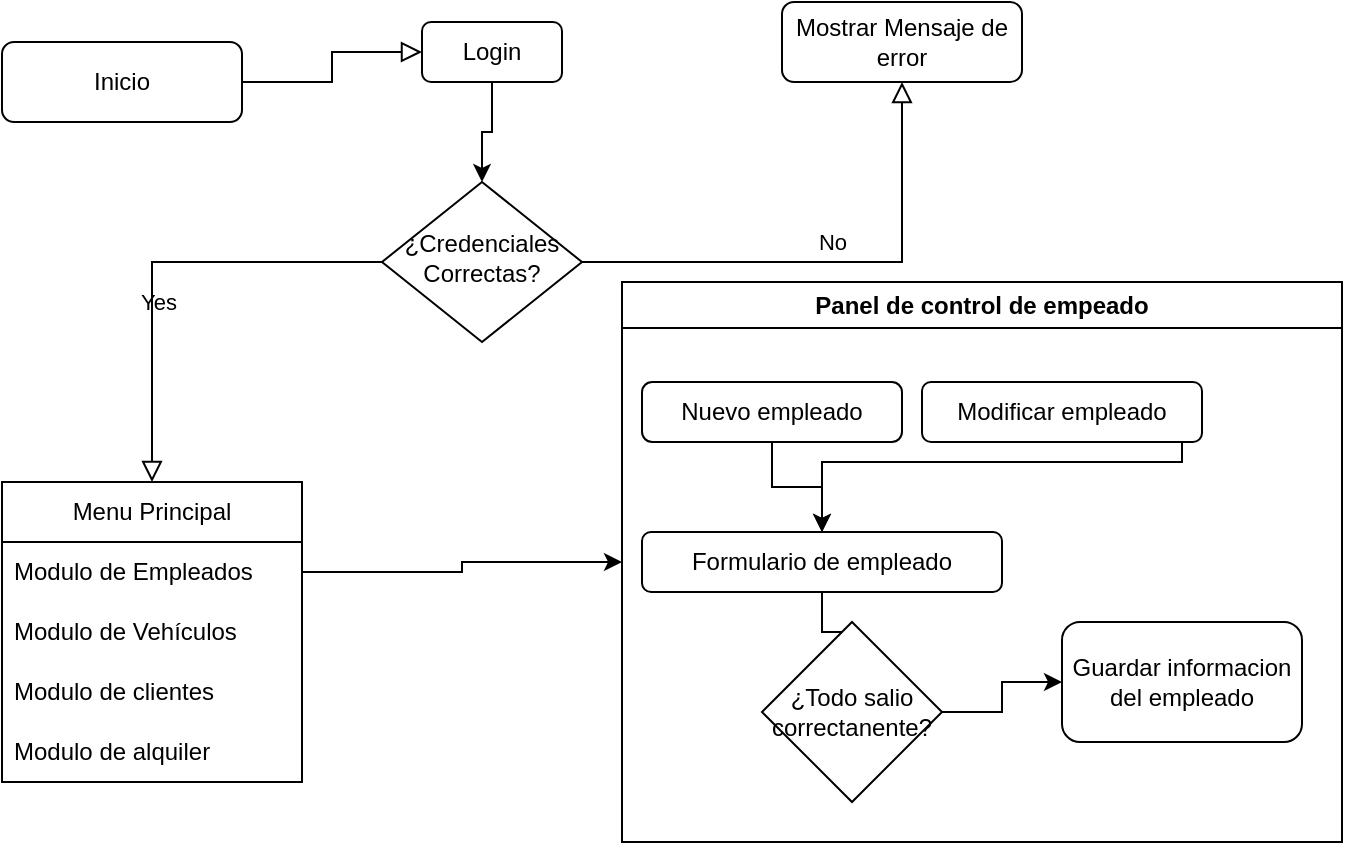 <mxfile version="21.5.0" type="github">
  <diagram id="C5RBs43oDa-KdzZeNtuy" name="Page-1">
    <mxGraphModel dx="839" dy="446" grid="1" gridSize="10" guides="1" tooltips="1" connect="1" arrows="1" fold="1" page="1" pageScale="1" pageWidth="827" pageHeight="1169" math="0" shadow="0">
      <root>
        <mxCell id="WIyWlLk6GJQsqaUBKTNV-0" />
        <mxCell id="WIyWlLk6GJQsqaUBKTNV-1" parent="WIyWlLk6GJQsqaUBKTNV-0" />
        <mxCell id="WIyWlLk6GJQsqaUBKTNV-2" value="" style="rounded=0;html=1;jettySize=auto;orthogonalLoop=1;fontSize=11;endArrow=block;endFill=0;endSize=8;strokeWidth=1;shadow=0;labelBackgroundColor=none;edgeStyle=orthogonalEdgeStyle;entryX=0;entryY=0.5;entryDx=0;entryDy=0;" parent="WIyWlLk6GJQsqaUBKTNV-1" source="WIyWlLk6GJQsqaUBKTNV-3" target="hehVdhgZzdK2gEAwAEWs-0" edge="1">
          <mxGeometry relative="1" as="geometry" />
        </mxCell>
        <mxCell id="WIyWlLk6GJQsqaUBKTNV-3" value="Inicio" style="rounded=1;whiteSpace=wrap;html=1;fontSize=12;glass=0;strokeWidth=1;shadow=0;" parent="WIyWlLk6GJQsqaUBKTNV-1" vertex="1">
          <mxGeometry x="20" y="50" width="120" height="40" as="geometry" />
        </mxCell>
        <mxCell id="WIyWlLk6GJQsqaUBKTNV-4" value="Yes" style="rounded=0;html=1;jettySize=auto;orthogonalLoop=1;fontSize=11;endArrow=block;endFill=0;endSize=8;strokeWidth=1;shadow=0;labelBackgroundColor=none;edgeStyle=orthogonalEdgeStyle;entryX=0.5;entryY=0;entryDx=0;entryDy=0;" parent="WIyWlLk6GJQsqaUBKTNV-1" source="WIyWlLk6GJQsqaUBKTNV-6" target="hehVdhgZzdK2gEAwAEWs-7" edge="1">
          <mxGeometry y="20" relative="1" as="geometry">
            <mxPoint as="offset" />
            <mxPoint x="80" y="240" as="targetPoint" />
          </mxGeometry>
        </mxCell>
        <mxCell id="WIyWlLk6GJQsqaUBKTNV-5" value="No" style="edgeStyle=orthogonalEdgeStyle;rounded=0;html=1;jettySize=auto;orthogonalLoop=1;fontSize=11;endArrow=block;endFill=0;endSize=8;strokeWidth=1;shadow=0;labelBackgroundColor=none;" parent="WIyWlLk6GJQsqaUBKTNV-1" source="WIyWlLk6GJQsqaUBKTNV-6" target="WIyWlLk6GJQsqaUBKTNV-7" edge="1">
          <mxGeometry y="10" relative="1" as="geometry">
            <mxPoint as="offset" />
          </mxGeometry>
        </mxCell>
        <mxCell id="WIyWlLk6GJQsqaUBKTNV-6" value="¿Credenciales Correctas?" style="rhombus;whiteSpace=wrap;html=1;shadow=0;fontFamily=Helvetica;fontSize=12;align=center;strokeWidth=1;spacing=6;spacingTop=-4;" parent="WIyWlLk6GJQsqaUBKTNV-1" vertex="1">
          <mxGeometry x="210" y="120" width="100" height="80" as="geometry" />
        </mxCell>
        <mxCell id="WIyWlLk6GJQsqaUBKTNV-7" value="Mostrar Mensaje de error" style="rounded=1;whiteSpace=wrap;html=1;fontSize=12;glass=0;strokeWidth=1;shadow=0;" parent="WIyWlLk6GJQsqaUBKTNV-1" vertex="1">
          <mxGeometry x="410" y="30" width="120" height="40" as="geometry" />
        </mxCell>
        <mxCell id="hehVdhgZzdK2gEAwAEWs-5" style="edgeStyle=orthogonalEdgeStyle;rounded=0;orthogonalLoop=1;jettySize=auto;html=1;entryX=0.5;entryY=0;entryDx=0;entryDy=0;" edge="1" parent="WIyWlLk6GJQsqaUBKTNV-1" source="hehVdhgZzdK2gEAwAEWs-0" target="WIyWlLk6GJQsqaUBKTNV-6">
          <mxGeometry relative="1" as="geometry" />
        </mxCell>
        <mxCell id="hehVdhgZzdK2gEAwAEWs-0" value="Login" style="rounded=1;whiteSpace=wrap;html=1;" vertex="1" parent="WIyWlLk6GJQsqaUBKTNV-1">
          <mxGeometry x="230" y="40" width="70" height="30" as="geometry" />
        </mxCell>
        <mxCell id="hehVdhgZzdK2gEAwAEWs-7" value="Menu Principal" style="swimlane;fontStyle=0;childLayout=stackLayout;horizontal=1;startSize=30;horizontalStack=0;resizeParent=1;resizeParentMax=0;resizeLast=0;collapsible=1;marginBottom=0;whiteSpace=wrap;html=1;" vertex="1" parent="WIyWlLk6GJQsqaUBKTNV-1">
          <mxGeometry x="20" y="270" width="150" height="150" as="geometry" />
        </mxCell>
        <mxCell id="hehVdhgZzdK2gEAwAEWs-8" value="Modulo de Empleados" style="text;strokeColor=none;fillColor=none;align=left;verticalAlign=middle;spacingLeft=4;spacingRight=4;overflow=hidden;points=[[0,0.5],[1,0.5]];portConstraint=eastwest;rotatable=0;whiteSpace=wrap;html=1;" vertex="1" parent="hehVdhgZzdK2gEAwAEWs-7">
          <mxGeometry y="30" width="150" height="30" as="geometry" />
        </mxCell>
        <mxCell id="hehVdhgZzdK2gEAwAEWs-9" value="Modulo de Vehículos" style="text;strokeColor=none;fillColor=none;align=left;verticalAlign=middle;spacingLeft=4;spacingRight=4;overflow=hidden;points=[[0,0.5],[1,0.5]];portConstraint=eastwest;rotatable=0;whiteSpace=wrap;html=1;" vertex="1" parent="hehVdhgZzdK2gEAwAEWs-7">
          <mxGeometry y="60" width="150" height="30" as="geometry" />
        </mxCell>
        <mxCell id="hehVdhgZzdK2gEAwAEWs-10" value="Modulo de clientes" style="text;strokeColor=none;fillColor=none;align=left;verticalAlign=middle;spacingLeft=4;spacingRight=4;overflow=hidden;points=[[0,0.5],[1,0.5]];portConstraint=eastwest;rotatable=0;whiteSpace=wrap;html=1;" vertex="1" parent="hehVdhgZzdK2gEAwAEWs-7">
          <mxGeometry y="90" width="150" height="30" as="geometry" />
        </mxCell>
        <mxCell id="hehVdhgZzdK2gEAwAEWs-11" value="Modulo de alquiler" style="text;strokeColor=none;fillColor=none;align=left;verticalAlign=middle;spacingLeft=4;spacingRight=4;overflow=hidden;points=[[0,0.5],[1,0.5]];portConstraint=eastwest;rotatable=0;whiteSpace=wrap;html=1;" vertex="1" parent="hehVdhgZzdK2gEAwAEWs-7">
          <mxGeometry y="120" width="150" height="30" as="geometry" />
        </mxCell>
        <mxCell id="hehVdhgZzdK2gEAwAEWs-14" value="Panel de control de empeado" style="swimlane;whiteSpace=wrap;html=1;" vertex="1" parent="WIyWlLk6GJQsqaUBKTNV-1">
          <mxGeometry x="330" y="170" width="360" height="280" as="geometry" />
        </mxCell>
        <mxCell id="hehVdhgZzdK2gEAwAEWs-23" style="edgeStyle=orthogonalEdgeStyle;rounded=0;orthogonalLoop=1;jettySize=auto;html=1;entryX=0.5;entryY=0;entryDx=0;entryDy=0;" edge="1" parent="hehVdhgZzdK2gEAwAEWs-14" source="hehVdhgZzdK2gEAwAEWs-12" target="hehVdhgZzdK2gEAwAEWs-18">
          <mxGeometry relative="1" as="geometry">
            <Array as="points">
              <mxPoint x="280" y="90" />
              <mxPoint x="100" y="90" />
            </Array>
          </mxGeometry>
        </mxCell>
        <mxCell id="hehVdhgZzdK2gEAwAEWs-12" value="Modificar empleado" style="rounded=1;whiteSpace=wrap;html=1;" vertex="1" parent="hehVdhgZzdK2gEAwAEWs-14">
          <mxGeometry x="150" y="50" width="140" height="30" as="geometry" />
        </mxCell>
        <mxCell id="hehVdhgZzdK2gEAwAEWs-22" style="edgeStyle=orthogonalEdgeStyle;rounded=0;orthogonalLoop=1;jettySize=auto;html=1;entryX=0.5;entryY=0;entryDx=0;entryDy=0;" edge="1" parent="hehVdhgZzdK2gEAwAEWs-14" source="hehVdhgZzdK2gEAwAEWs-19" target="hehVdhgZzdK2gEAwAEWs-18">
          <mxGeometry relative="1" as="geometry" />
        </mxCell>
        <mxCell id="hehVdhgZzdK2gEAwAEWs-19" value="Nuevo empleado" style="rounded=1;whiteSpace=wrap;html=1;arcSize=17;" vertex="1" parent="hehVdhgZzdK2gEAwAEWs-14">
          <mxGeometry x="10" y="50" width="130" height="30" as="geometry" />
        </mxCell>
        <mxCell id="hehVdhgZzdK2gEAwAEWs-28" style="edgeStyle=orthogonalEdgeStyle;rounded=0;orthogonalLoop=1;jettySize=auto;html=1;entryX=0.5;entryY=0;entryDx=0;entryDy=0;" edge="1" parent="hehVdhgZzdK2gEAwAEWs-14" source="hehVdhgZzdK2gEAwAEWs-18" target="hehVdhgZzdK2gEAwAEWs-24">
          <mxGeometry relative="1" as="geometry" />
        </mxCell>
        <mxCell id="hehVdhgZzdK2gEAwAEWs-18" value="Formulario de empleado" style="rounded=1;whiteSpace=wrap;html=1;" vertex="1" parent="hehVdhgZzdK2gEAwAEWs-14">
          <mxGeometry x="10" y="125" width="180" height="30" as="geometry" />
        </mxCell>
        <mxCell id="hehVdhgZzdK2gEAwAEWs-27" style="edgeStyle=orthogonalEdgeStyle;rounded=0;orthogonalLoop=1;jettySize=auto;html=1;entryX=0;entryY=0.5;entryDx=0;entryDy=0;" edge="1" parent="hehVdhgZzdK2gEAwAEWs-14" source="hehVdhgZzdK2gEAwAEWs-24" target="hehVdhgZzdK2gEAwAEWs-26">
          <mxGeometry relative="1" as="geometry" />
        </mxCell>
        <mxCell id="hehVdhgZzdK2gEAwAEWs-24" value="¿Todo salio correctanente?" style="rhombus;whiteSpace=wrap;html=1;" vertex="1" parent="hehVdhgZzdK2gEAwAEWs-14">
          <mxGeometry x="70" y="170" width="90" height="90" as="geometry" />
        </mxCell>
        <mxCell id="hehVdhgZzdK2gEAwAEWs-26" value="Guardar informacion del empleado" style="rounded=1;whiteSpace=wrap;html=1;" vertex="1" parent="hehVdhgZzdK2gEAwAEWs-14">
          <mxGeometry x="220" y="170" width="120" height="60" as="geometry" />
        </mxCell>
        <mxCell id="hehVdhgZzdK2gEAwAEWs-15" style="edgeStyle=orthogonalEdgeStyle;rounded=0;orthogonalLoop=1;jettySize=auto;html=1;entryX=0;entryY=0.5;entryDx=0;entryDy=0;" edge="1" parent="WIyWlLk6GJQsqaUBKTNV-1" source="hehVdhgZzdK2gEAwAEWs-8" target="hehVdhgZzdK2gEAwAEWs-14">
          <mxGeometry relative="1" as="geometry" />
        </mxCell>
      </root>
    </mxGraphModel>
  </diagram>
</mxfile>
